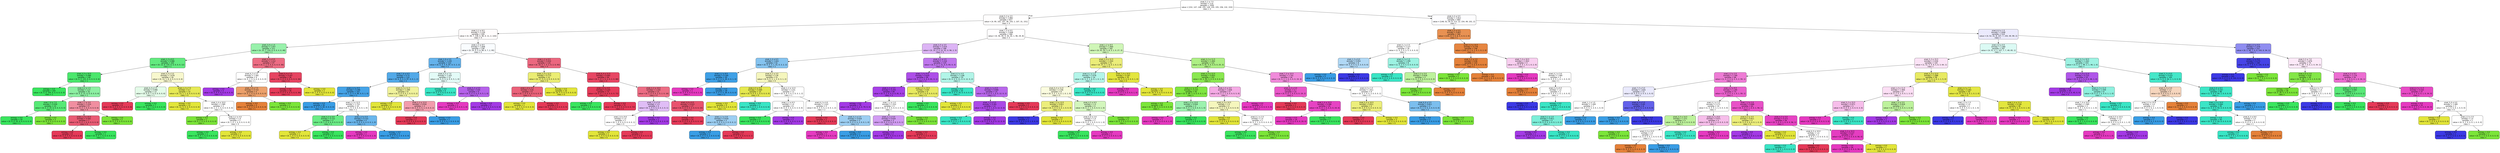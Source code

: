 digraph Tree {
node [shape=box, style="filled, rounded", color="black", fontname="helvetica"] ;
edge [fontname="helvetica"] ;
0 [label=<pixel_5_2 &le; 7.5<br/>entropy = 3.32<br/>samples = 1500<br/>value = [152, 147, 146, 155, 149, 155, 155, 156, 132, 153]<br/>class = 3>, fillcolor="#ffffff"] ;
1 [label=<pixel_5_3 &le; 3.5<br/>entropy = 2.882<br/>samples = 817<br/>value = [4, 95, 102, 147, 36, 143, 1, 107, 31, 151]<br/>class = 4>, fillcolor="#fffefe"] ;
0 -> 1 [labeldistance=2.5, labelangle=45, headlabel="True"] ;
2 [label=<pixel_3_2 &le; 8.5<br/>entropy = 2.239<br/>samples = 449<br/>value = [4, 39, 7, 138, 6, 99, 0, 11, 2, 143]<br/>class = 4>, fillcolor="#fffcfc"] ;
1 -> 2 ;
3 [label=<pixel_3_6 &le; 1.5<br/>entropy = 1.557<br/>samples = 211<br/>value = [4, 15, 7, 133, 0, 0, 0, 4, 0, 48]<br/>class = 1>, fillcolor="#98f1ab"] ;
2 -> 3 ;
4 [label=<pixel_2_3 &le; 8.5<br/>entropy = 0.986<br/>samples = 164<br/>value = [0, 13, 6, 133, 0, 0, 0, 0, 0, 12]<br/>class = 1>, fillcolor="#62ea7f"] ;
3 -> 4 ;
5 [label=<pixel_3_5 &le; 10.5<br/>entropy = 0.486<br/>samples = 136<br/>value = [0, 0, 5, 125, 0, 0, 0, 0, 0, 6]<br/>class = 1>, fillcolor="#4ae76c"] ;
4 -> 5 ;
6 [label=<entropy = 0.0<br/>samples = 104<br/>value = [0, 0, 0, 104, 0, 0, 0, 0, 0, 0]<br/>class = 1>, fillcolor="#39e55e"] ;
5 -> 6 ;
7 [label=<pixel_3_2 &le; 1.5<br/>entropy = 1.27<br/>samples = 32<br/>value = [0, 0, 5, 21, 0, 0, 0, 0, 0, 6]<br/>class = 1>, fillcolor="#8df0a2"] ;
5 -> 7 ;
8 [label=<pixel_7_6 &le; 7.5<br/>entropy = 0.559<br/>samples = 23<br/>value = [0, 0, 3, 20, 0, 0, 0, 0, 0, 0]<br/>class = 1>, fillcolor="#57e976"] ;
7 -> 8 ;
9 [label=<entropy = 0.0<br/>samples = 20<br/>value = [0, 0, 0, 20, 0, 0, 0, 0, 0, 0]<br/>class = 1>, fillcolor="#39e55e"] ;
8 -> 9 ;
10 [label=<entropy = 0.0<br/>samples = 3<br/>value = [0, 0, 3, 0, 0, 0, 0, 0, 0, 0]<br/>class =  >, fillcolor="#7be539"] ;
8 -> 10 ;
11 [label=<pixel_7_7 &le; 3.0<br/>entropy = 1.224<br/>samples = 9<br/>value = [0, 0, 2, 1, 0, 0, 0, 0, 0, 6]<br/>class = 4>, fillcolor="#f08ea0"] ;
7 -> 11 ;
12 [label=<pixel_1_3 &le; 15.0<br/>entropy = 0.592<br/>samples = 7<br/>value = [0, 0, 0, 1, 0, 0, 0, 0, 0, 6]<br/>class = 4>, fillcolor="#e95a74"] ;
11 -> 12 ;
13 [label=<entropy = 0.0<br/>samples = 6<br/>value = [0, 0, 0, 0, 0, 0, 0, 0, 0, 6]<br/>class = 4>, fillcolor="#e53958"] ;
12 -> 13 ;
14 [label=<entropy = 0.0<br/>samples = 1<br/>value = [0, 0, 0, 1, 0, 0, 0, 0, 0, 0]<br/>class = 1>, fillcolor="#39e55e"] ;
12 -> 14 ;
15 [label=<entropy = 0.0<br/>samples = 2<br/>value = [0, 0, 2, 0, 0, 0, 0, 0, 0, 0]<br/>class =  >, fillcolor="#7be539"] ;
11 -> 15 ;
16 [label=<pixel_5_4 &le; 3.5<br/>entropy = 1.678<br/>samples = 28<br/>value = [0, 13, 1, 8, 0, 0, 0, 0, 0, 6]<br/>class = 0>, fillcolor="#f8f8ce"] ;
4 -> 16 ;
17 [label=<pixel_4_4 &le; 2.5<br/>entropy = 0.996<br/>samples = 13<br/>value = [0, 0, 0, 7, 0, 0, 0, 0, 0, 6]<br/>class = 1>, fillcolor="#e3fbe8"] ;
16 -> 17 ;
18 [label=<entropy = 0.0<br/>samples = 6<br/>value = [0, 0, 0, 0, 0, 0, 0, 0, 0, 6]<br/>class = 4>, fillcolor="#e53958"] ;
17 -> 18 ;
19 [label=<entropy = 0.0<br/>samples = 7<br/>value = [0, 0, 0, 7, 0, 0, 0, 0, 0, 0]<br/>class = 1>, fillcolor="#39e55e"] ;
17 -> 19 ;
20 [label=<pixel_1_2 &le; 7.5<br/>entropy = 0.7<br/>samples = 15<br/>value = [0, 13, 1, 1, 0, 0, 0, 0, 0, 0]<br/>class = 0>, fillcolor="#e6e955"] ;
16 -> 20 ;
21 [label=<entropy = 0.0<br/>samples = 12<br/>value = [0, 12, 0, 0, 0, 0, 0, 0, 0, 0]<br/>class = 0>, fillcolor="#e2e539"] ;
20 -> 21 ;
22 [label=<pixel_3_4 &le; 10.0<br/>entropy = 1.585<br/>samples = 3<br/>value = [0, 1, 1, 1, 0, 0, 0, 0, 0, 0]<br/>class = 0>, fillcolor="#ffffff"] ;
20 -> 22 ;
23 [label=<entropy = 0.0<br/>samples = 1<br/>value = [0, 0, 1, 0, 0, 0, 0, 0, 0, 0]<br/>class =  >, fillcolor="#7be539"] ;
22 -> 23 ;
24 [label=<pixel_3_2 &le; 4.0<br/>entropy = 1.0<br/>samples = 2<br/>value = [0, 1, 0, 1, 0, 0, 0, 0, 0, 0]<br/>class = 0>, fillcolor="#ffffff"] ;
22 -> 24 ;
25 [label=<entropy = 0.0<br/>samples = 1<br/>value = [0, 0, 0, 1, 0, 0, 0, 0, 0, 0]<br/>class = 1>, fillcolor="#39e55e"] ;
24 -> 25 ;
26 [label=<entropy = 0.0<br/>samples = 1<br/>value = [0, 1, 0, 0, 0, 0, 0, 0, 0, 0]<br/>class = 0>, fillcolor="#e2e539"] ;
24 -> 26 ;
27 [label=<pixel_2_4 &le; 0.5<br/>entropy = 1.212<br/>samples = 47<br/>value = [4, 2, 1, 0, 0, 0, 0, 4, 0, 36]<br/>class = 4>, fillcolor="#ec6c83"] ;
3 -> 27 ;
28 [label=<pixel_6_2 &le; 2.5<br/>entropy = 1.392<br/>samples = 9<br/>value = [4, 0, 1, 0, 0, 0, 0, 4, 0, 0]<br/>class = [>, fillcolor="#ffffff"] ;
27 -> 28 ;
29 [label=<entropy = 0.0<br/>samples = 4<br/>value = [0, 0, 0, 0, 0, 0, 0, 4, 0, 0]<br/>class = 3>, fillcolor="#a339e5"] ;
28 -> 29 ;
30 [label=<pixel_7_6 &le; 7.5<br/>entropy = 0.722<br/>samples = 5<br/>value = [4, 0, 1, 0, 0, 0, 0, 0, 0, 0]<br/>class = [>, fillcolor="#eca06a"] ;
28 -> 30 ;
31 [label=<entropy = 0.0<br/>samples = 4<br/>value = [4, 0, 0, 0, 0, 0, 0, 0, 0, 0]<br/>class = [>, fillcolor="#e58139"] ;
30 -> 31 ;
32 [label=<entropy = 0.0<br/>samples = 1<br/>value = [0, 0, 1, 0, 0, 0, 0, 0, 0, 0]<br/>class =  >, fillcolor="#7be539"] ;
30 -> 32 ;
33 [label=<pixel_5_4 &le; 7.5<br/>entropy = 0.297<br/>samples = 38<br/>value = [0, 2, 0, 0, 0, 0, 0, 0, 0, 36]<br/>class = 4>, fillcolor="#e64461"] ;
27 -> 33 ;
34 [label=<entropy = 0.0<br/>samples = 36<br/>value = [0, 0, 0, 0, 0, 0, 0, 0, 0, 36]<br/>class = 4>, fillcolor="#e53958"] ;
33 -> 34 ;
35 [label=<entropy = 0.0<br/>samples = 2<br/>value = [0, 2, 0, 0, 0, 0, 0, 0, 0, 0]<br/>class = 0>, fillcolor="#e2e539"] ;
33 -> 35 ;
36 [label=<pixel_2_5 &le; 8.5<br/>entropy = 1.848<br/>samples = 238<br/>value = [0, 24, 0, 5, 6, 99, 0, 7, 2, 95]<br/>class = 2>, fillcolor="#f9fcfe"] ;
2 -> 36 ;
37 [label=<pixel_2_6 &le; 3.5<br/>entropy = 1.235<br/>samples = 122<br/>value = [0, 6, 0, 4, 6, 97, 0, 5, 2, 2]<br/>class = 2>, fillcolor="#64b2eb"] ;
36 -> 37 ;
38 [label=<pixel_7_6 &le; 6.5<br/>entropy = 0.73<br/>samples = 110<br/>value = [0, 6, 0, 4, 0, 97, 0, 0, 1, 2]<br/>class = 2>, fillcolor="#52a9e8"] ;
37 -> 38 ;
39 [label=<pixel_2_4 &le; 9.5<br/>entropy = 0.396<br/>samples = 102<br/>value = [0, 1, 0, 4, 0, 96, 0, 0, 1, 0]<br/>class = 2>, fillcolor="#45a3e7"] ;
38 -> 39 ;
40 [label=<entropy = 0.0<br/>samples = 92<br/>value = [0, 0, 0, 0, 0, 92, 0, 0, 0, 0]<br/>class = 2>, fillcolor="#399de5"] ;
39 -> 40 ;
41 [label=<pixel_2_2 &le; 12.5<br/>entropy = 1.722<br/>samples = 10<br/>value = [0, 1, 0, 4, 0, 4, 0, 0, 1, 0]<br/>class = 1>, fillcolor="#ffffff"] ;
39 -> 41 ;
42 [label=<pixel_4_3 &le; 4.0<br/>entropy = 0.722<br/>samples = 5<br/>value = [0, 1, 0, 4, 0, 0, 0, 0, 0, 0]<br/>class = 1>, fillcolor="#6aec86"] ;
41 -> 42 ;
43 [label=<entropy = 0.0<br/>samples = 1<br/>value = [0, 1, 0, 0, 0, 0, 0, 0, 0, 0]<br/>class = 0>, fillcolor="#e2e539"] ;
42 -> 43 ;
44 [label=<entropy = 0.0<br/>samples = 4<br/>value = [0, 0, 0, 4, 0, 0, 0, 0, 0, 0]<br/>class = 1>, fillcolor="#39e55e"] ;
42 -> 44 ;
45 [label=<pixel_1_4 &le; 5.5<br/>entropy = 0.722<br/>samples = 5<br/>value = [0, 0, 0, 0, 0, 4, 0, 0, 1, 0]<br/>class = 2>, fillcolor="#6ab6ec"] ;
41 -> 45 ;
46 [label=<entropy = 0.0<br/>samples = 1<br/>value = [0, 0, 0, 0, 0, 0, 0, 0, 1, 0]<br/>class =  >, fillcolor="#e539c0"] ;
45 -> 46 ;
47 [label=<entropy = 0.0<br/>samples = 4<br/>value = [0, 0, 0, 0, 0, 4, 0, 0, 0, 0]<br/>class = 2>, fillcolor="#399de5"] ;
45 -> 47 ;
48 [label=<pixel_0_2 &le; 11.5<br/>entropy = 1.299<br/>samples = 8<br/>value = [0, 5, 0, 0, 0, 1, 0, 0, 0, 2]<br/>class = 0>, fillcolor="#f0f29c"] ;
38 -> 48 ;
49 [label=<entropy = 0.0<br/>samples = 5<br/>value = [0, 5, 0, 0, 0, 0, 0, 0, 0, 0]<br/>class = 0>, fillcolor="#e2e539"] ;
48 -> 49 ;
50 [label=<pixel_2_3 &le; 12.0<br/>entropy = 0.918<br/>samples = 3<br/>value = [0, 0, 0, 0, 0, 1, 0, 0, 0, 2]<br/>class = 4>, fillcolor="#f29cac"] ;
48 -> 50 ;
51 [label=<entropy = 0.0<br/>samples = 2<br/>value = [0, 0, 0, 0, 0, 0, 0, 0, 0, 2]<br/>class = 4>, fillcolor="#e53958"] ;
50 -> 51 ;
52 [label=<entropy = 0.0<br/>samples = 1<br/>value = [0, 0, 0, 0, 0, 1, 0, 0, 0, 0]<br/>class = 2>, fillcolor="#399de5"] ;
50 -> 52 ;
53 [label=<pixel_0_5 &le; 7.0<br/>entropy = 1.325<br/>samples = 12<br/>value = [0, 0, 0, 0, 6, 0, 0, 5, 1, 0]<br/>class =  >, fillcolor="#e3fbf7"] ;
37 -> 53 ;
54 [label=<entropy = 0.0<br/>samples = 6<br/>value = [0, 0, 0, 0, 6, 0, 0, 0, 0, 0]<br/>class =  >, fillcolor="#39e5c5"] ;
53 -> 54 ;
55 [label=<pixel_5_3 &le; 0.5<br/>entropy = 0.65<br/>samples = 6<br/>value = [0, 0, 0, 0, 0, 0, 0, 5, 1, 0]<br/>class = 3>, fillcolor="#b561ea"] ;
53 -> 55 ;
56 [label=<entropy = 0.0<br/>samples = 1<br/>value = [0, 0, 0, 0, 0, 0, 0, 0, 1, 0]<br/>class =  >, fillcolor="#e539c0"] ;
55 -> 56 ;
57 [label=<entropy = 0.0<br/>samples = 5<br/>value = [0, 0, 0, 0, 0, 0, 0, 5, 0, 0]<br/>class = 3>, fillcolor="#a339e5"] ;
55 -> 57 ;
58 [label=<pixel_1_2 &le; 0.5<br/>entropy = 0.934<br/>samples = 116<br/>value = [0, 18, 0, 1, 0, 2, 0, 2, 0, 93]<br/>class = 4>, fillcolor="#eb677f"] ;
36 -> 58 ;
59 [label=<pixel_2_4 &le; 12.5<br/>entropy = 0.773<br/>samples = 22<br/>value = [0, 17, 0, 0, 0, 0, 0, 0, 0, 5]<br/>class = 0>, fillcolor="#ebed73"] ;
58 -> 59 ;
60 [label=<pixel_1_6 &le; 4.5<br/>entropy = 0.65<br/>samples = 6<br/>value = [0, 1, 0, 0, 0, 0, 0, 0, 0, 5]<br/>class = 4>, fillcolor="#ea6179"] ;
59 -> 60 ;
61 [label=<entropy = 0.0<br/>samples = 1<br/>value = [0, 1, 0, 0, 0, 0, 0, 0, 0, 0]<br/>class = 0>, fillcolor="#e2e539"] ;
60 -> 61 ;
62 [label=<entropy = 0.0<br/>samples = 5<br/>value = [0, 0, 0, 0, 0, 0, 0, 0, 0, 5]<br/>class = 4>, fillcolor="#e53958"] ;
60 -> 62 ;
63 [label=<entropy = 0.0<br/>samples = 16<br/>value = [0, 16, 0, 0, 0, 0, 0, 0, 0, 0]<br/>class = 0>, fillcolor="#e2e539"] ;
59 -> 63 ;
64 [label=<pixel_6_4 &le; 11.5<br/>entropy = 0.465<br/>samples = 94<br/>value = [0, 1, 0, 1, 0, 2, 0, 2, 0, 88]<br/>class = 4>, fillcolor="#e74663"] ;
58 -> 64 ;
65 [label=<pixel_3_5 &le; 4.0<br/>entropy = 0.104<br/>samples = 73<br/>value = [0, 0, 0, 1, 0, 0, 0, 0, 0, 72]<br/>class = 4>, fillcolor="#e53c5a"] ;
64 -> 65 ;
66 [label=<entropy = 0.0<br/>samples = 1<br/>value = [0, 0, 0, 1, 0, 0, 0, 0, 0, 0]<br/>class = 1>, fillcolor="#39e55e"] ;
65 -> 66 ;
67 [label=<entropy = 0.0<br/>samples = 72<br/>value = [0, 0, 0, 0, 0, 0, 0, 0, 0, 72]<br/>class = 4>, fillcolor="#e53958"] ;
65 -> 67 ;
68 [label=<pixel_3_3 &le; 10.0<br/>entropy = 1.154<br/>samples = 21<br/>value = [0, 1, 0, 0, 0, 2, 0, 2, 0, 16]<br/>class = 4>, fillcolor="#ec6d84"] ;
64 -> 68 ;
69 [label=<pixel_7_3 &le; 5.0<br/>entropy = 1.5<br/>samples = 4<br/>value = [0, 1, 0, 0, 0, 0, 0, 2, 0, 1]<br/>class = 3>, fillcolor="#e0bdf6"] ;
68 -> 69 ;
70 [label=<pixel_2_6 &le; 9.0<br/>entropy = 1.0<br/>samples = 2<br/>value = [0, 1, 0, 0, 0, 0, 0, 0, 0, 1]<br/>class = 0>, fillcolor="#ffffff"] ;
69 -> 70 ;
71 [label=<entropy = 0.0<br/>samples = 1<br/>value = [0, 1, 0, 0, 0, 0, 0, 0, 0, 0]<br/>class = 0>, fillcolor="#e2e539"] ;
70 -> 71 ;
72 [label=<entropy = 0.0<br/>samples = 1<br/>value = [0, 0, 0, 0, 0, 0, 0, 0, 0, 1]<br/>class = 4>, fillcolor="#e53958"] ;
70 -> 72 ;
73 [label=<entropy = 0.0<br/>samples = 2<br/>value = [0, 0, 0, 0, 0, 0, 0, 2, 0, 0]<br/>class = 3>, fillcolor="#a339e5"] ;
69 -> 73 ;
74 [label=<pixel_4_6 &le; 6.5<br/>entropy = 0.523<br/>samples = 17<br/>value = [0, 0, 0, 0, 0, 2, 0, 0, 0, 15]<br/>class = 4>, fillcolor="#e8536e"] ;
68 -> 74 ;
75 [label=<entropy = 0.0<br/>samples = 14<br/>value = [0, 0, 0, 0, 0, 0, 0, 0, 0, 14]<br/>class = 4>, fillcolor="#e53958"] ;
74 -> 75 ;
76 [label=<pixel_1_1 &le; 3.0<br/>entropy = 0.918<br/>samples = 3<br/>value = [0, 0, 0, 0, 0, 2, 0, 0, 0, 1]<br/>class = 2>, fillcolor="#9ccef2"] ;
74 -> 76 ;
77 [label=<entropy = 0.0<br/>samples = 2<br/>value = [0, 0, 0, 0, 0, 2, 0, 0, 0, 0]<br/>class = 2>, fillcolor="#399de5"] ;
76 -> 77 ;
78 [label=<entropy = 0.0<br/>samples = 1<br/>value = [0, 0, 0, 0, 0, 0, 0, 0, 0, 1]<br/>class = 4>, fillcolor="#e53958"] ;
76 -> 78 ;
79 [label=<pixel_7_5 &le; 0.5<br/>entropy = 2.648<br/>samples = 368<br/>value = [0, 56, 95, 9, 30, 44, 1, 96, 29, 8]<br/>class = 3>, fillcolor="#fffeff"] ;
1 -> 79 ;
80 [label=<pixel_3_5 &le; 3.5<br/>entropy = 2.019<br/>samples = 186<br/>value = [0, 14, 2, 4, 22, 41, 0, 96, 2, 5]<br/>class = 3>, fillcolor="#dcb4f5"] ;
79 -> 80 ;
81 [label=<pixel_2_4 &le; 6.5<br/>entropy = 1.641<br/>samples = 61<br/>value = [0, 9, 0, 3, 1, 41, 0, 3, 2, 2]<br/>class = 2>, fillcolor="#85c3ef"] ;
80 -> 81 ;
82 [label=<pixel_2_2 &le; 8.5<br/>entropy = 0.169<br/>samples = 40<br/>value = [0, 0, 0, 0, 0, 39, 0, 0, 1, 0]<br/>class = 2>, fillcolor="#3ea0e6"] ;
81 -> 82 ;
83 [label=<entropy = 0.0<br/>samples = 1<br/>value = [0, 0, 0, 0, 0, 0, 0, 0, 1, 0]<br/>class =  >, fillcolor="#e539c0"] ;
82 -> 83 ;
84 [label=<entropy = 0.0<br/>samples = 39<br/>value = [0, 0, 0, 0, 0, 39, 0, 0, 0, 0]<br/>class = 2>, fillcolor="#399de5"] ;
82 -> 84 ;
85 [label=<pixel_0_2 &le; 3.5<br/>entropy = 2.39<br/>samples = 21<br/>value = [0, 9, 0, 3, 1, 2, 0, 3, 1, 2]<br/>class = 0>, fillcolor="#f5f6bd"] ;
81 -> 85 ;
86 [label=<pixel_4_5 &le; 9.0<br/>entropy = 0.469<br/>samples = 10<br/>value = [0, 9, 0, 0, 1, 0, 0, 0, 0, 0]<br/>class = 0>, fillcolor="#e5e84f"] ;
85 -> 86 ;
87 [label=<entropy = 0.0<br/>samples = 9<br/>value = [0, 9, 0, 0, 0, 0, 0, 0, 0, 0]<br/>class = 0>, fillcolor="#e2e539"] ;
86 -> 87 ;
88 [label=<entropy = 0.0<br/>samples = 1<br/>value = [0, 0, 0, 0, 1, 0, 0, 0, 0, 0]<br/>class =  >, fillcolor="#39e5c5"] ;
86 -> 88 ;
89 [label=<pixel_2_2 &le; 12.0<br/>entropy = 2.231<br/>samples = 11<br/>value = [0, 0, 0, 3, 0, 2, 0, 3, 1, 2]<br/>class = 1>, fillcolor="#ffffff"] ;
85 -> 89 ;
90 [label=<pixel_2_2 &le; 6.5<br/>entropy = 1.0<br/>samples = 6<br/>value = [0, 0, 0, 3, 0, 0, 0, 3, 0, 0]<br/>class = 1>, fillcolor="#ffffff"] ;
89 -> 90 ;
91 [label=<entropy = 0.0<br/>samples = 3<br/>value = [0, 0, 0, 3, 0, 0, 0, 0, 0, 0]<br/>class = 1>, fillcolor="#39e55e"] ;
90 -> 91 ;
92 [label=<entropy = 0.0<br/>samples = 3<br/>value = [0, 0, 0, 0, 0, 0, 0, 3, 0, 0]<br/>class = 3>, fillcolor="#a339e5"] ;
90 -> 92 ;
93 [label=<pixel_6_2 &le; 4.0<br/>entropy = 1.522<br/>samples = 5<br/>value = [0, 0, 0, 0, 0, 2, 0, 0, 1, 2]<br/>class = 2>, fillcolor="#ffffff"] ;
89 -> 93 ;
94 [label=<entropy = 0.0<br/>samples = 2<br/>value = [0, 0, 0, 0, 0, 0, 0, 0, 0, 2]<br/>class = 4>, fillcolor="#e53958"] ;
93 -> 94 ;
95 [label=<pixel_3_1 &le; 2.5<br/>entropy = 0.918<br/>samples = 3<br/>value = [0, 0, 0, 0, 0, 2, 0, 0, 1, 0]<br/>class = 2>, fillcolor="#9ccef2"] ;
93 -> 95 ;
96 [label=<entropy = 0.0<br/>samples = 1<br/>value = [0, 0, 0, 0, 0, 0, 0, 0, 1, 0]<br/>class =  >, fillcolor="#e539c0"] ;
95 -> 96 ;
97 [label=<entropy = 0.0<br/>samples = 2<br/>value = [0, 0, 0, 0, 0, 2, 0, 0, 0, 0]<br/>class = 2>, fillcolor="#399de5"] ;
95 -> 97 ;
98 [label=<pixel_3_1 &le; 2.5<br/>entropy = 1.216<br/>samples = 125<br/>value = [0, 5, 2, 1, 21, 0, 0, 93, 0, 3]<br/>class = 3>, fillcolor="#bf76ed"] ;
80 -> 98 ;
99 [label=<pixel_7_4 &le; 9.5<br/>entropy = 0.635<br/>samples = 90<br/>value = [0, 5, 2, 1, 0, 0, 0, 81, 0, 1]<br/>class = 3>, fillcolor="#ad4ee8"] ;
98 -> 99 ;
100 [label=<pixel_1_1 &le; 5.5<br/>entropy = 0.255<br/>samples = 84<br/>value = [0, 0, 2, 0, 0, 0, 0, 81, 0, 1]<br/>class = 3>, fillcolor="#a640e6"] ;
99 -> 100 ;
101 [label=<entropy = 0.0<br/>samples = 79<br/>value = [0, 0, 0, 0, 0, 0, 0, 79, 0, 0]<br/>class = 3>, fillcolor="#a339e5"] ;
100 -> 101 ;
102 [label=<pixel_7_1 &le; 1.0<br/>entropy = 1.522<br/>samples = 5<br/>value = [0, 0, 2, 0, 0, 0, 0, 2, 0, 1]<br/>class =  >, fillcolor="#ffffff"] ;
100 -> 102 ;
103 [label=<pixel_2_1 &le; 4.0<br/>entropy = 0.918<br/>samples = 3<br/>value = [0, 0, 0, 0, 0, 0, 0, 2, 0, 1]<br/>class = 3>, fillcolor="#d19cf2"] ;
102 -> 103 ;
104 [label=<entropy = 0.0<br/>samples = 2<br/>value = [0, 0, 0, 0, 0, 0, 0, 2, 0, 0]<br/>class = 3>, fillcolor="#a339e5"] ;
103 -> 104 ;
105 [label=<entropy = 0.0<br/>samples = 1<br/>value = [0, 0, 0, 0, 0, 0, 0, 0, 0, 1]<br/>class = 4>, fillcolor="#e53958"] ;
103 -> 105 ;
106 [label=<entropy = 0.0<br/>samples = 2<br/>value = [0, 0, 2, 0, 0, 0, 0, 0, 0, 0]<br/>class =  >, fillcolor="#7be539"] ;
102 -> 106 ;
107 [label=<pixel_3_4 &le; 15.5<br/>entropy = 0.65<br/>samples = 6<br/>value = [0, 5, 0, 1, 0, 0, 0, 0, 0, 0]<br/>class = 0>, fillcolor="#e8ea61"] ;
99 -> 107 ;
108 [label=<entropy = 0.0<br/>samples = 1<br/>value = [0, 0, 0, 1, 0, 0, 0, 0, 0, 0]<br/>class = 1>, fillcolor="#39e55e"] ;
107 -> 108 ;
109 [label=<entropy = 0.0<br/>samples = 5<br/>value = [0, 5, 0, 0, 0, 0, 0, 0, 0, 0]<br/>class = 0>, fillcolor="#e2e539"] ;
107 -> 109 ;
110 [label=<pixel_0_5 &le; 4.5<br/>entropy = 1.208<br/>samples = 35<br/>value = [0, 0, 0, 0, 21, 0, 0, 12, 0, 2]<br/>class =  >, fillcolor="#b2f5e8"] ;
98 -> 110 ;
111 [label=<entropy = 0.0<br/>samples = 20<br/>value = [0, 0, 0, 0, 20, 0, 0, 0, 0, 0]<br/>class =  >, fillcolor="#39e5c5"] ;
110 -> 111 ;
112 [label=<pixel_2_1 &le; 6.5<br/>entropy = 0.906<br/>samples = 15<br/>value = [0, 0, 0, 0, 1, 0, 0, 12, 0, 2]<br/>class = 3>, fillcolor="#b867eb"] ;
110 -> 112 ;
113 [label=<pixel_7_2 &le; 0.5<br/>entropy = 0.391<br/>samples = 13<br/>value = [0, 0, 0, 0, 1, 0, 0, 12, 0, 0]<br/>class = 3>, fillcolor="#ab49e7"] ;
112 -> 113 ;
114 [label=<entropy = 0.0<br/>samples = 1<br/>value = [0, 0, 0, 0, 1, 0, 0, 0, 0, 0]<br/>class =  >, fillcolor="#39e5c5"] ;
113 -> 114 ;
115 [label=<entropy = 0.0<br/>samples = 12<br/>value = [0, 0, 0, 0, 0, 0, 0, 12, 0, 0]<br/>class = 3>, fillcolor="#a339e5"] ;
113 -> 115 ;
116 [label=<entropy = 0.0<br/>samples = 2<br/>value = [0, 0, 0, 0, 0, 0, 0, 0, 0, 2]<br/>class = 4>, fillcolor="#e53958"] ;
112 -> 116 ;
117 [label=<pixel_1_2 &le; 8.5<br/>entropy = 1.969<br/>samples = 182<br/>value = [0, 42, 93, 5, 8, 3, 1, 0, 27, 3]<br/>class =  >, fillcolor="#cff6b7"] ;
79 -> 117 ;
118 [label=<pixel_2_4 &le; 12.5<br/>entropy = 1.344<br/>samples = 51<br/>value = [0, 37, 2, 1, 8, 0, 1, 0, 2, 0]<br/>class = 0>, fillcolor="#ebed79"] ;
117 -> 118 ;
119 [label=<pixel_4_1 &le; 1.5<br/>entropy = 2.078<br/>samples = 16<br/>value = [0, 3, 2, 1, 8, 0, 1, 0, 1, 0]<br/>class =  >, fillcolor="#b3f5e9"] ;
118 -> 119 ;
120 [label=<pixel_0_4 &le; 11.0<br/>entropy = 2.156<br/>samples = 8<br/>value = [0, 3, 2, 1, 0, 0, 1, 0, 1, 0]<br/>class = 0>, fillcolor="#fafbde"] ;
119 -> 120 ;
121 [label=<pixel_7_5 &le; 13.5<br/>entropy = 0.811<br/>samples = 4<br/>value = [0, 3, 0, 0, 0, 0, 1, 0, 0, 0]<br/>class = 0>, fillcolor="#ecee7b"] ;
120 -> 121 ;
122 [label=<entropy = 0.0<br/>samples = 1<br/>value = [0, 0, 0, 0, 0, 0, 1, 0, 0, 0]<br/>class =  >, fillcolor="#3c39e5"] ;
121 -> 122 ;
123 [label=<entropy = 0.0<br/>samples = 3<br/>value = [0, 3, 0, 0, 0, 0, 0, 0, 0, 0]<br/>class = 0>, fillcolor="#e2e539"] ;
121 -> 123 ;
124 [label=<pixel_4_5 &le; 6.5<br/>entropy = 1.5<br/>samples = 4<br/>value = [0, 0, 2, 1, 0, 0, 0, 0, 1, 0]<br/>class =  >, fillcolor="#d3f6bd"] ;
120 -> 124 ;
125 [label=<pixel_6_6 &le; 2.0<br/>entropy = 1.0<br/>samples = 2<br/>value = [0, 0, 0, 1, 0, 0, 0, 0, 1, 0]<br/>class = 1>, fillcolor="#ffffff"] ;
124 -> 125 ;
126 [label=<entropy = 0.0<br/>samples = 1<br/>value = [0, 0, 0, 1, 0, 0, 0, 0, 0, 0]<br/>class = 1>, fillcolor="#39e55e"] ;
125 -> 126 ;
127 [label=<entropy = 0.0<br/>samples = 1<br/>value = [0, 0, 0, 0, 0, 0, 0, 0, 1, 0]<br/>class =  >, fillcolor="#e539c0"] ;
125 -> 127 ;
128 [label=<entropy = 0.0<br/>samples = 2<br/>value = [0, 0, 2, 0, 0, 0, 0, 0, 0, 0]<br/>class =  >, fillcolor="#7be539"] ;
124 -> 128 ;
129 [label=<entropy = 0.0<br/>samples = 8<br/>value = [0, 0, 0, 0, 8, 0, 0, 0, 0, 0]<br/>class =  >, fillcolor="#39e5c5"] ;
119 -> 129 ;
130 [label=<pixel_7_4 &le; 10.5<br/>entropy = 0.187<br/>samples = 35<br/>value = [0, 34, 0, 0, 0, 0, 0, 0, 1, 0]<br/>class = 0>, fillcolor="#e3e63f"] ;
118 -> 130 ;
131 [label=<entropy = 0.0<br/>samples = 1<br/>value = [0, 0, 0, 0, 0, 0, 0, 0, 1, 0]<br/>class =  >, fillcolor="#e539c0"] ;
130 -> 131 ;
132 [label=<entropy = 0.0<br/>samples = 34<br/>value = [0, 34, 0, 0, 0, 0, 0, 0, 0, 0]<br/>class = 0>, fillcolor="#e2e539"] ;
130 -> 132 ;
133 [label=<pixel_3_2 &le; 11.5<br/>entropy = 1.404<br/>samples = 131<br/>value = [0, 5, 91, 4, 0, 3, 0, 0, 25, 3]<br/>class =  >, fillcolor="#adef84"] ;
117 -> 133 ;
134 [label=<pixel_3_3 &le; 12.5<br/>entropy = 0.653<br/>samples = 101<br/>value = [0, 2, 90, 3, 0, 0, 0, 0, 6, 0]<br/>class =  >, fillcolor="#8ae850"] ;
133 -> 134 ;
135 [label=<pixel_4_2 &le; 3.5<br/>entropy = 0.237<br/>samples = 92<br/>value = [0, 0, 89, 2, 0, 0, 0, 0, 1, 0]<br/>class =  >, fillcolor="#7fe640"] ;
134 -> 135 ;
136 [label=<entropy = 0.0<br/>samples = 89<br/>value = [0, 0, 89, 0, 0, 0, 0, 0, 0, 0]<br/>class =  >, fillcolor="#7be539"] ;
135 -> 136 ;
137 [label=<pixel_1_4 &le; 13.0<br/>entropy = 0.918<br/>samples = 3<br/>value = [0, 0, 0, 2, 0, 0, 0, 0, 1, 0]<br/>class = 1>, fillcolor="#9cf2ae"] ;
135 -> 137 ;
138 [label=<entropy = 0.0<br/>samples = 1<br/>value = [0, 0, 0, 0, 0, 0, 0, 0, 1, 0]<br/>class =  >, fillcolor="#e539c0"] ;
137 -> 138 ;
139 [label=<entropy = 0.0<br/>samples = 2<br/>value = [0, 0, 0, 2, 0, 0, 0, 0, 0, 0]<br/>class = 1>, fillcolor="#39e55e"] ;
137 -> 139 ;
140 [label=<pixel_3_5 &le; 4.0<br/>entropy = 1.658<br/>samples = 9<br/>value = [0, 2, 1, 1, 0, 0, 0, 0, 5, 0]<br/>class =  >, fillcolor="#f4aae4"] ;
134 -> 140 ;
141 [label=<pixel_4_3 &le; 14.5<br/>entropy = 1.5<br/>samples = 4<br/>value = [0, 2, 1, 1, 0, 0, 0, 0, 0, 0]<br/>class = 0>, fillcolor="#f5f6bd"] ;
140 -> 141 ;
142 [label=<entropy = 0.0<br/>samples = 2<br/>value = [0, 2, 0, 0, 0, 0, 0, 0, 0, 0]<br/>class = 0>, fillcolor="#e2e539"] ;
141 -> 142 ;
143 [label=<pixel_0_1 &le; 2.5<br/>entropy = 1.0<br/>samples = 2<br/>value = [0, 0, 1, 1, 0, 0, 0, 0, 0, 0]<br/>class =  >, fillcolor="#ffffff"] ;
141 -> 143 ;
144 [label=<entropy = 0.0<br/>samples = 1<br/>value = [0, 0, 0, 1, 0, 0, 0, 0, 0, 0]<br/>class = 1>, fillcolor="#39e55e"] ;
143 -> 144 ;
145 [label=<entropy = 0.0<br/>samples = 1<br/>value = [0, 0, 1, 0, 0, 0, 0, 0, 0, 0]<br/>class =  >, fillcolor="#7be539"] ;
143 -> 145 ;
146 [label=<entropy = 0.0<br/>samples = 5<br/>value = [0, 0, 0, 0, 0, 0, 0, 0, 5, 0]<br/>class =  >, fillcolor="#e539c0"] ;
140 -> 146 ;
147 [label=<pixel_7_3 &le; 15.5<br/>entropy = 1.741<br/>samples = 30<br/>value = [0, 3, 1, 1, 0, 3, 0, 0, 19, 3]<br/>class =  >, fillcolor="#f08ada"] ;
133 -> 147 ;
148 [label=<pixel_4_4 &le; 4.0<br/>entropy = 0.7<br/>samples = 22<br/>value = [0, 0, 0, 1, 0, 0, 0, 0, 19, 2]<br/>class =  >, fillcolor="#e957c9"] ;
147 -> 148 ;
149 [label=<entropy = 0.0<br/>samples = 2<br/>value = [0, 0, 0, 0, 0, 0, 0, 0, 0, 2]<br/>class = 4>, fillcolor="#e53958"] ;
148 -> 149 ;
150 [label=<pixel_2_4 &le; 15.5<br/>entropy = 0.286<br/>samples = 20<br/>value = [0, 0, 0, 1, 0, 0, 0, 0, 19, 0]<br/>class =  >, fillcolor="#e643c3"] ;
148 -> 150 ;
151 [label=<entropy = 0.0<br/>samples = 19<br/>value = [0, 0, 0, 0, 0, 0, 0, 0, 19, 0]<br/>class =  >, fillcolor="#e539c0"] ;
150 -> 151 ;
152 [label=<entropy = 0.0<br/>samples = 1<br/>value = [0, 0, 0, 1, 0, 0, 0, 0, 0, 0]<br/>class = 1>, fillcolor="#39e55e"] ;
150 -> 152 ;
153 [label=<pixel_0_5 &le; 1.5<br/>entropy = 1.811<br/>samples = 8<br/>value = [0, 3, 1, 0, 0, 3, 0, 0, 0, 1]<br/>class = 0>, fillcolor="#ffffff"] ;
147 -> 153 ;
154 [label=<pixel_5_4 &le; 10.5<br/>entropy = 0.811<br/>samples = 4<br/>value = [0, 3, 0, 0, 0, 0, 0, 0, 0, 1]<br/>class = 0>, fillcolor="#ecee7b"] ;
153 -> 154 ;
155 [label=<entropy = 0.0<br/>samples = 1<br/>value = [0, 0, 0, 0, 0, 0, 0, 0, 0, 1]<br/>class = 4>, fillcolor="#e53958"] ;
154 -> 155 ;
156 [label=<entropy = 0.0<br/>samples = 3<br/>value = [0, 3, 0, 0, 0, 0, 0, 0, 0, 0]<br/>class = 0>, fillcolor="#e2e539"] ;
154 -> 156 ;
157 [label=<pixel_6_6 &le; 5.5<br/>entropy = 0.811<br/>samples = 4<br/>value = [0, 0, 1, 0, 0, 3, 0, 0, 0, 0]<br/>class = 2>, fillcolor="#7bbeee"] ;
153 -> 157 ;
158 [label=<entropy = 0.0<br/>samples = 3<br/>value = [0, 0, 0, 0, 0, 3, 0, 0, 0, 0]<br/>class = 2>, fillcolor="#399de5"] ;
157 -> 158 ;
159 [label=<entropy = 0.0<br/>samples = 1<br/>value = [0, 0, 1, 0, 0, 0, 0, 0, 0, 0]<br/>class =  >, fillcolor="#7be539"] ;
157 -> 159 ;
160 [label=<pixel_4_4 &le; 0.5<br/>entropy = 2.812<br/>samples = 683<br/>value = [148, 52, 44, 8, 113, 12, 154, 49, 101, 2]<br/>class =  >, fillcolor="#fdfdff"] ;
0 -> 160 [labeldistance=2.5, labelangle=-45, headlabel="False"] ;
161 [label=<pixel_2_5 &le; 0.5<br/>entropy = 0.807<br/>samples = 164<br/>value = [144, 0, 3, 0, 6, 5, 4, 0, 2, 0]<br/>class = [>, fillcolor="#e89152"] ;
160 -> 161 ;
162 [label=<pixel_5_1 &le; 2.5<br/>entropy = 2.127<br/>samples = 16<br/>value = [1, 0, 2, 0, 5, 5, 3, 0, 0, 0]<br/>class =  >, fillcolor="#ffffff"] ;
161 -> 162 ;
163 [label=<pixel_2_3 &le; 6.0<br/>entropy = 0.954<br/>samples = 8<br/>value = [0, 0, 0, 0, 0, 5, 3, 0, 0, 0]<br/>class = 2>, fillcolor="#b0d8f5"] ;
162 -> 163 ;
164 [label=<entropy = 0.0<br/>samples = 5<br/>value = [0, 0, 0, 0, 0, 5, 0, 0, 0, 0]<br/>class = 2>, fillcolor="#399de5"] ;
163 -> 164 ;
165 [label=<entropy = 0.0<br/>samples = 3<br/>value = [0, 0, 0, 0, 0, 0, 3, 0, 0, 0]<br/>class =  >, fillcolor="#3c39e5"] ;
163 -> 165 ;
166 [label=<pixel_0_2 &le; 1.0<br/>entropy = 1.299<br/>samples = 8<br/>value = [1, 0, 2, 0, 5, 0, 0, 0, 0, 0]<br/>class =  >, fillcolor="#9cf2e2"] ;
162 -> 166 ;
167 [label=<entropy = 0.0<br/>samples = 5<br/>value = [0, 0, 0, 0, 5, 0, 0, 0, 0, 0]<br/>class =  >, fillcolor="#39e5c5"] ;
166 -> 167 ;
168 [label=<pixel_5_5 &le; 5.0<br/>entropy = 0.918<br/>samples = 3<br/>value = [1, 0, 2, 0, 0, 0, 0, 0, 0, 0]<br/>class =  >, fillcolor="#bdf29c"] ;
166 -> 168 ;
169 [label=<entropy = 0.0<br/>samples = 2<br/>value = [0, 0, 2, 0, 0, 0, 0, 0, 0, 0]<br/>class =  >, fillcolor="#7be539"] ;
168 -> 169 ;
170 [label=<entropy = 0.0<br/>samples = 1<br/>value = [1, 0, 0, 0, 0, 0, 0, 0, 0, 0]<br/>class = [>, fillcolor="#e58139"] ;
168 -> 170 ;
171 [label=<pixel_3_3 &le; 14.5<br/>entropy = 0.278<br/>samples = 148<br/>value = [143, 0, 1, 0, 1, 0, 1, 0, 2, 0]<br/>class = [>, fillcolor="#e68540"] ;
161 -> 171 ;
172 [label=<pixel_3_2 &le; 2.0<br/>entropy = 0.06<br/>samples = 143<br/>value = [142, 0, 1, 0, 0, 0, 0, 0, 0, 0]<br/>class = [>, fillcolor="#e5823a"] ;
171 -> 172 ;
173 [label=<entropy = 0.0<br/>samples = 1<br/>value = [0, 0, 1, 0, 0, 0, 0, 0, 0, 0]<br/>class =  >, fillcolor="#7be539"] ;
172 -> 173 ;
174 [label=<entropy = 0.0<br/>samples = 142<br/>value = [142, 0, 0, 0, 0, 0, 0, 0, 0, 0]<br/>class = [>, fillcolor="#e58139"] ;
172 -> 174 ;
175 [label=<pixel_7_4 &le; 10.5<br/>entropy = 1.922<br/>samples = 5<br/>value = [1, 0, 0, 0, 1, 0, 1, 0, 2, 0]<br/>class =  >, fillcolor="#f8ceef"] ;
171 -> 175 ;
176 [label=<entropy = 0.0<br/>samples = 2<br/>value = [0, 0, 0, 0, 0, 0, 0, 0, 2, 0]<br/>class =  >, fillcolor="#e539c0"] ;
175 -> 176 ;
177 [label=<pixel_4_1 &le; 3.0<br/>entropy = 1.585<br/>samples = 3<br/>value = [1, 0, 0, 0, 1, 0, 1, 0, 0, 0]<br/>class = [>, fillcolor="#ffffff"] ;
175 -> 177 ;
178 [label=<entropy = 0.0<br/>samples = 1<br/>value = [1, 0, 0, 0, 0, 0, 0, 0, 0, 0]<br/>class = [>, fillcolor="#e58139"] ;
177 -> 178 ;
179 [label=<pixel_5_4 &le; 6.5<br/>entropy = 1.0<br/>samples = 2<br/>value = [0, 0, 0, 0, 1, 0, 1, 0, 0, 0]<br/>class =  >, fillcolor="#ffffff"] ;
177 -> 179 ;
180 [label=<entropy = 0.0<br/>samples = 1<br/>value = [0, 0, 0, 0, 0, 0, 1, 0, 0, 0]<br/>class =  >, fillcolor="#3c39e5"] ;
179 -> 180 ;
181 [label=<entropy = 0.0<br/>samples = 1<br/>value = [0, 0, 0, 0, 1, 0, 0, 0, 0, 0]<br/>class =  >, fillcolor="#39e5c5"] ;
179 -> 181 ;
182 [label=<pixel_6_6 &le; 1.5<br/>entropy = 2.648<br/>samples = 519<br/>value = [4, 52, 41, 8, 107, 7, 150, 49, 99, 2]<br/>class =  >, fillcolor="#ebeafc"] ;
160 -> 182 ;
183 [label=<pixel_4_6 &le; 0.5<br/>entropy = 2.369<br/>samples = 297<br/>value = [4, 51, 5, 1, 107, 7, 7, 49, 65, 1]<br/>class =  >, fillcolor="#dbfaf4"] ;
182 -> 183 ;
184 [label=<pixel_5_3 &le; 15.5<br/>entropy = 2.026<br/>samples = 144<br/>value = [1, 51, 5, 0, 8, 5, 6, 3, 64, 1]<br/>class =  >, fillcolor="#fbe3f6"] ;
183 -> 184 ;
185 [label=<pixel_2_5 &le; 3.5<br/>entropy = 1.769<br/>samples = 86<br/>value = [1, 4, 3, 0, 6, 5, 5, 2, 59, 1]<br/>class =  >, fillcolor="#ee7cd5"] ;
184 -> 185 ;
186 [label=<pixel_7_5 &le; 5.0<br/>entropy = 1.826<br/>samples = 13<br/>value = [0, 0, 0, 0, 3, 4, 5, 1, 0, 0]<br/>class =  >, fillcolor="#e9e9fc"] ;
185 -> 186 ;
187 [label=<pixel_1_1 &le; 1.0<br/>entropy = 1.449<br/>samples = 7<br/>value = [0, 0, 0, 0, 3, 3, 0, 1, 0, 0]<br/>class =  >, fillcolor="#ffffff"] ;
186 -> 187 ;
188 [label=<pixel_5_1 &le; 1.0<br/>entropy = 0.811<br/>samples = 4<br/>value = [0, 0, 0, 0, 3, 0, 0, 1, 0, 0]<br/>class =  >, fillcolor="#7beed8"] ;
187 -> 188 ;
189 [label=<entropy = 0.0<br/>samples = 1<br/>value = [0, 0, 0, 0, 0, 0, 0, 1, 0, 0]<br/>class = 3>, fillcolor="#a339e5"] ;
188 -> 189 ;
190 [label=<entropy = 0.0<br/>samples = 3<br/>value = [0, 0, 0, 0, 3, 0, 0, 0, 0, 0]<br/>class =  >, fillcolor="#39e5c5"] ;
188 -> 190 ;
191 [label=<entropy = 0.0<br/>samples = 3<br/>value = [0, 0, 0, 0, 0, 3, 0, 0, 0, 0]<br/>class = 2>, fillcolor="#399de5"] ;
187 -> 191 ;
192 [label=<pixel_6_4 &le; 5.5<br/>entropy = 0.65<br/>samples = 6<br/>value = [0, 0, 0, 0, 0, 1, 5, 0, 0, 0]<br/>class =  >, fillcolor="#6361ea"] ;
186 -> 192 ;
193 [label=<entropy = 0.0<br/>samples = 1<br/>value = [0, 0, 0, 0, 0, 1, 0, 0, 0, 0]<br/>class = 2>, fillcolor="#399de5"] ;
192 -> 193 ;
194 [label=<entropy = 0.0<br/>samples = 5<br/>value = [0, 0, 0, 0, 0, 0, 5, 0, 0, 0]<br/>class =  >, fillcolor="#3c39e5"] ;
192 -> 194 ;
195 [label=<pixel_3_3 &le; 9.5<br/>entropy = 1.195<br/>samples = 73<br/>value = [1, 4, 3, 0, 3, 1, 0, 1, 59, 1]<br/>class =  >, fillcolor="#ea61cd"] ;
185 -> 195 ;
196 [label=<pixel_4_1 &le; 1.0<br/>entropy = 2.171<br/>samples = 10<br/>value = [1, 0, 3, 0, 2, 1, 0, 0, 3, 0]<br/>class =  >, fillcolor="#ffffff"] ;
195 -> 196 ;
197 [label=<pixel_3_5 &le; 14.5<br/>entropy = 1.371<br/>samples = 5<br/>value = [1, 0, 3, 0, 0, 1, 0, 0, 0, 0]<br/>class =  >, fillcolor="#bdf29c"] ;
196 -> 197 ;
198 [label=<entropy = 0.0<br/>samples = 3<br/>value = [0, 0, 3, 0, 0, 0, 0, 0, 0, 0]<br/>class =  >, fillcolor="#7be539"] ;
197 -> 198 ;
199 [label=<pixel_5_5 &le; 13.5<br/>entropy = 1.0<br/>samples = 2<br/>value = [1, 0, 0, 0, 0, 1, 0, 0, 0, 0]<br/>class = [>, fillcolor="#ffffff"] ;
197 -> 199 ;
200 [label=<entropy = 0.0<br/>samples = 1<br/>value = [1, 0, 0, 0, 0, 0, 0, 0, 0, 0]<br/>class = [>, fillcolor="#e58139"] ;
199 -> 200 ;
201 [label=<entropy = 0.0<br/>samples = 1<br/>value = [0, 0, 0, 0, 0, 1, 0, 0, 0, 0]<br/>class = 2>, fillcolor="#399de5"] ;
199 -> 201 ;
202 [label=<pixel_6_2 &le; 8.0<br/>entropy = 0.971<br/>samples = 5<br/>value = [0, 0, 0, 0, 2, 0, 0, 0, 3, 0]<br/>class =  >, fillcolor="#f6bdea"] ;
196 -> 202 ;
203 [label=<entropy = 0.0<br/>samples = 2<br/>value = [0, 0, 0, 0, 2, 0, 0, 0, 0, 0]<br/>class =  >, fillcolor="#39e5c5"] ;
202 -> 203 ;
204 [label=<entropy = 0.0<br/>samples = 3<br/>value = [0, 0, 0, 0, 0, 0, 0, 0, 3, 0]<br/>class =  >, fillcolor="#e539c0"] ;
202 -> 204 ;
205 [label=<pixel_7_3 &le; 2.0<br/>entropy = 0.688<br/>samples = 63<br/>value = [0, 4, 0, 0, 1, 0, 0, 1, 56, 1]<br/>class =  >, fillcolor="#e850c7"] ;
195 -> 205 ;
206 [label=<pixel_6_5 &le; 4.5<br/>entropy = 0.811<br/>samples = 4<br/>value = [0, 3, 0, 0, 0, 0, 0, 1, 0, 0]<br/>class = 0>, fillcolor="#ecee7b"] ;
205 -> 206 ;
207 [label=<entropy = 0.0<br/>samples = 1<br/>value = [0, 0, 0, 0, 0, 0, 0, 1, 0, 0]<br/>class = 3>, fillcolor="#a339e5"] ;
206 -> 207 ;
208 [label=<entropy = 0.0<br/>samples = 3<br/>value = [0, 3, 0, 0, 0, 0, 0, 0, 0, 0]<br/>class = 0>, fillcolor="#e2e539"] ;
206 -> 208 ;
209 [label=<pixel_4_3 &le; 5.0<br/>entropy = 0.371<br/>samples = 59<br/>value = [0, 1, 0, 0, 1, 0, 0, 0, 56, 1]<br/>class =  >, fillcolor="#e643c3"] ;
205 -> 209 ;
210 [label=<pixel_6_5 &le; 10.0<br/>entropy = 1.0<br/>samples = 2<br/>value = [0, 0, 0, 0, 1, 0, 0, 0, 0, 1]<br/>class =  >, fillcolor="#ffffff"] ;
209 -> 210 ;
211 [label=<entropy = 0.0<br/>samples = 1<br/>value = [0, 0, 0, 0, 1, 0, 0, 0, 0, 0]<br/>class =  >, fillcolor="#39e5c5"] ;
210 -> 211 ;
212 [label=<entropy = 0.0<br/>samples = 1<br/>value = [0, 0, 0, 0, 0, 0, 0, 0, 0, 1]<br/>class = 4>, fillcolor="#e53958"] ;
210 -> 212 ;
213 [label=<pixel_3_2 &le; 15.5<br/>entropy = 0.127<br/>samples = 57<br/>value = [0, 1, 0, 0, 0, 0, 0, 0, 56, 0]<br/>class =  >, fillcolor="#e53dc1"] ;
209 -> 213 ;
214 [label=<entropy = 0.0<br/>samples = 56<br/>value = [0, 0, 0, 0, 0, 0, 0, 0, 56, 0]<br/>class =  >, fillcolor="#e539c0"] ;
213 -> 214 ;
215 [label=<entropy = 0.0<br/>samples = 1<br/>value = [0, 1, 0, 0, 0, 0, 0, 0, 0, 0]<br/>class = 0>, fillcolor="#e2e539"] ;
213 -> 215 ;
216 [label=<pixel_3_3 &le; 12.0<br/>entropy = 1.088<br/>samples = 58<br/>value = [0, 47, 2, 0, 2, 0, 1, 1, 5, 0]<br/>class = 0>, fillcolor="#e8ea62"] ;
184 -> 216 ;
217 [label=<pixel_1_4 &le; 11.0<br/>entropy = 1.906<br/>samples = 8<br/>value = [0, 0, 2, 0, 2, 0, 0, 1, 3, 0]<br/>class =  >, fillcolor="#fbdef4"] ;
216 -> 217 ;
218 [label=<pixel_5_2 &le; 15.5<br/>entropy = 0.971<br/>samples = 5<br/>value = [0, 0, 0, 0, 2, 0, 0, 0, 3, 0]<br/>class =  >, fillcolor="#f6bdea"] ;
217 -> 218 ;
219 [label=<entropy = 0.0<br/>samples = 3<br/>value = [0, 0, 0, 0, 0, 0, 0, 0, 3, 0]<br/>class =  >, fillcolor="#e539c0"] ;
218 -> 219 ;
220 [label=<entropy = 0.0<br/>samples = 2<br/>value = [0, 0, 0, 0, 2, 0, 0, 0, 0, 0]<br/>class =  >, fillcolor="#39e5c5"] ;
218 -> 220 ;
221 [label=<pixel_7_4 &le; 5.5<br/>entropy = 0.918<br/>samples = 3<br/>value = [0, 0, 2, 0, 0, 0, 0, 1, 0, 0]<br/>class =  >, fillcolor="#bdf29c"] ;
217 -> 221 ;
222 [label=<entropy = 0.0<br/>samples = 1<br/>value = [0, 0, 0, 0, 0, 0, 0, 1, 0, 0]<br/>class = 3>, fillcolor="#a339e5"] ;
221 -> 222 ;
223 [label=<entropy = 0.0<br/>samples = 2<br/>value = [0, 0, 2, 0, 0, 0, 0, 0, 0, 0]<br/>class =  >, fillcolor="#7be539"] ;
221 -> 223 ;
224 [label=<pixel_3_4 &le; 7.5<br/>entropy = 0.383<br/>samples = 50<br/>value = [0, 47, 0, 0, 0, 0, 1, 0, 2, 0]<br/>class = 0>, fillcolor="#e4e745"] ;
216 -> 224 ;
225 [label=<pixel_2_5 &le; 1.5<br/>entropy = 1.0<br/>samples = 2<br/>value = [0, 0, 0, 0, 0, 0, 1, 0, 1, 0]<br/>class =  >, fillcolor="#ffffff"] ;
224 -> 225 ;
226 [label=<entropy = 0.0<br/>samples = 1<br/>value = [0, 0, 0, 0, 0, 0, 1, 0, 0, 0]<br/>class =  >, fillcolor="#3c39e5"] ;
225 -> 226 ;
227 [label=<entropy = 0.0<br/>samples = 1<br/>value = [0, 0, 0, 0, 0, 0, 0, 0, 1, 0]<br/>class =  >, fillcolor="#e539c0"] ;
225 -> 227 ;
228 [label=<pixel_2_4 &le; 11.5<br/>entropy = 0.146<br/>samples = 48<br/>value = [0, 47, 0, 0, 0, 0, 0, 0, 1, 0]<br/>class = 0>, fillcolor="#e3e63d"] ;
224 -> 228 ;
229 [label=<entropy = 0.0<br/>samples = 1<br/>value = [0, 0, 0, 0, 0, 0, 0, 0, 1, 0]<br/>class =  >, fillcolor="#e539c0"] ;
228 -> 229 ;
230 [label=<entropy = 0.0<br/>samples = 47<br/>value = [0, 47, 0, 0, 0, 0, 0, 0, 0, 0]<br/>class = 0>, fillcolor="#e2e539"] ;
228 -> 230 ;
231 [label=<pixel_3_2 &le; 10.5<br/>entropy = 1.263<br/>samples = 153<br/>value = [3, 0, 0, 1, 99, 2, 1, 46, 1, 0]<br/>class =  >, fillcolor="#9df2e2"] ;
183 -> 231 ;
232 [label=<pixel_7_4 &le; 11.0<br/>entropy = 0.715<br/>samples = 53<br/>value = [0, 0, 0, 1, 5, 0, 0, 46, 1, 0]<br/>class = 3>, fillcolor="#b056e9"] ;
231 -> 232 ;
233 [label=<entropy = 0.0<br/>samples = 45<br/>value = [0, 0, 0, 0, 0, 0, 0, 45, 0, 0]<br/>class = 3>, fillcolor="#a339e5"] ;
232 -> 233 ;
234 [label=<pixel_5_3 &le; 11.0<br/>entropy = 1.549<br/>samples = 8<br/>value = [0, 0, 0, 1, 5, 0, 0, 1, 1, 0]<br/>class =  >, fillcolor="#8ef0de"] ;
232 -> 234 ;
235 [label=<pixel_7_4 &le; 14.5<br/>entropy = 1.585<br/>samples = 3<br/>value = [0, 0, 0, 1, 0, 0, 0, 1, 1, 0]<br/>class = 1>, fillcolor="#ffffff"] ;
234 -> 235 ;
236 [label=<entropy = 0.0<br/>samples = 1<br/>value = [0, 0, 0, 1, 0, 0, 0, 0, 0, 0]<br/>class = 1>, fillcolor="#39e55e"] ;
235 -> 236 ;
237 [label=<pixel_0_5 &le; 10.5<br/>entropy = 1.0<br/>samples = 2<br/>value = [0, 0, 0, 0, 0, 0, 0, 1, 1, 0]<br/>class = 3>, fillcolor="#ffffff"] ;
235 -> 237 ;
238 [label=<entropy = 0.0<br/>samples = 1<br/>value = [0, 0, 0, 0, 0, 0, 0, 0, 1, 0]<br/>class =  >, fillcolor="#e539c0"] ;
237 -> 238 ;
239 [label=<entropy = 0.0<br/>samples = 1<br/>value = [0, 0, 0, 0, 0, 0, 0, 1, 0, 0]<br/>class = 3>, fillcolor="#a339e5"] ;
237 -> 239 ;
240 [label=<entropy = 0.0<br/>samples = 5<br/>value = [0, 0, 0, 0, 5, 0, 0, 0, 0, 0]<br/>class =  >, fillcolor="#39e5c5"] ;
234 -> 240 ;
241 [label=<pixel_5_3 &le; 6.0<br/>entropy = 0.415<br/>samples = 100<br/>value = [3, 0, 0, 0, 94, 2, 1, 0, 0, 0]<br/>class =  >, fillcolor="#45e7c9"] ;
231 -> 241 ;
242 [label=<pixel_5_3 &le; 3.0<br/>entropy = 1.5<br/>samples = 4<br/>value = [2, 0, 0, 0, 0, 1, 1, 0, 0, 0]<br/>class = [>, fillcolor="#f6d5bd"] ;
241 -> 242 ;
243 [label=<pixel_5_5 &le; 15.0<br/>entropy = 1.0<br/>samples = 2<br/>value = [0, 0, 0, 0, 0, 1, 1, 0, 0, 0]<br/>class = 2>, fillcolor="#ffffff"] ;
242 -> 243 ;
244 [label=<entropy = 0.0<br/>samples = 1<br/>value = [0, 0, 0, 0, 0, 1, 0, 0, 0, 0]<br/>class = 2>, fillcolor="#399de5"] ;
243 -> 244 ;
245 [label=<entropy = 0.0<br/>samples = 1<br/>value = [0, 0, 0, 0, 0, 0, 1, 0, 0, 0]<br/>class =  >, fillcolor="#3c39e5"] ;
243 -> 245 ;
246 [label=<entropy = 0.0<br/>samples = 2<br/>value = [2, 0, 0, 0, 0, 0, 0, 0, 0, 0]<br/>class = [>, fillcolor="#e58139"] ;
242 -> 246 ;
247 [label=<pixel_0_6 &le; 8.5<br/>entropy = 0.167<br/>samples = 96<br/>value = [1, 0, 0, 0, 94, 1, 0, 0, 0, 0]<br/>class =  >, fillcolor="#3de6c6"] ;
241 -> 247 ;
248 [label=<pixel_1_5 &le; 14.0<br/>entropy = 0.084<br/>samples = 95<br/>value = [1, 0, 0, 0, 94, 0, 0, 0, 0, 0]<br/>class =  >, fillcolor="#3be5c6"] ;
247 -> 248 ;
249 [label=<entropy = 0.0<br/>samples = 93<br/>value = [0, 0, 0, 0, 93, 0, 0, 0, 0, 0]<br/>class =  >, fillcolor="#39e5c5"] ;
248 -> 249 ;
250 [label=<pixel_6_3 &le; 8.0<br/>entropy = 1.0<br/>samples = 2<br/>value = [1, 0, 0, 0, 1, 0, 0, 0, 0, 0]<br/>class = [>, fillcolor="#ffffff"] ;
248 -> 250 ;
251 [label=<entropy = 0.0<br/>samples = 1<br/>value = [0, 0, 0, 0, 1, 0, 0, 0, 0, 0]<br/>class =  >, fillcolor="#39e5c5"] ;
250 -> 251 ;
252 [label=<entropy = 0.0<br/>samples = 1<br/>value = [1, 0, 0, 0, 0, 0, 0, 0, 0, 0]<br/>class = [>, fillcolor="#e58139"] ;
250 -> 252 ;
253 [label=<entropy = 0.0<br/>samples = 1<br/>value = [0, 0, 0, 0, 0, 1, 0, 0, 0, 0]<br/>class = 2>, fillcolor="#399de5"] ;
247 -> 253 ;
254 [label=<pixel_2_5 &le; 0.5<br/>entropy = 1.476<br/>samples = 222<br/>value = [0, 1, 36, 7, 0, 0, 143, 0, 34, 1]<br/>class =  >, fillcolor="#8f8df0"] ;
182 -> 254 ;
255 [label=<pixel_7_2 &le; 9.0<br/>entropy = 0.275<br/>samples = 148<br/>value = [0, 0, 7, 0, 0, 0, 141, 0, 0, 0]<br/>class =  >, fillcolor="#4643e6"] ;
254 -> 255 ;
256 [label=<entropy = 0.0<br/>samples = 141<br/>value = [0, 0, 0, 0, 0, 0, 141, 0, 0, 0]<br/>class =  >, fillcolor="#3c39e5"] ;
255 -> 256 ;
257 [label=<entropy = 0.0<br/>samples = 7<br/>value = [0, 0, 7, 0, 0, 0, 0, 0, 0, 0]<br/>class =  >, fillcolor="#7be539"] ;
255 -> 257 ;
258 [label=<pixel_5_5 &le; 7.0<br/>entropy = 1.676<br/>samples = 74<br/>value = [0, 1, 29, 7, 0, 0, 2, 0, 34, 1]<br/>class =  >, fillcolor="#fce9f8"] ;
254 -> 258 ;
259 [label=<pixel_4_6 &le; 2.0<br/>entropy = 0.42<br/>samples = 30<br/>value = [0, 0, 28, 1, 0, 0, 1, 0, 0, 0]<br/>class =  >, fillcolor="#84e747"] ;
258 -> 259 ;
260 [label=<entropy = 0.0<br/>samples = 28<br/>value = [0, 0, 28, 0, 0, 0, 0, 0, 0, 0]<br/>class =  >, fillcolor="#7be539"] ;
259 -> 260 ;
261 [label=<pixel_6_4 &le; 7.5<br/>entropy = 1.0<br/>samples = 2<br/>value = [0, 0, 0, 1, 0, 0, 1, 0, 0, 0]<br/>class = 1>, fillcolor="#ffffff"] ;
259 -> 261 ;
262 [label=<entropy = 0.0<br/>samples = 1<br/>value = [0, 0, 0, 1, 0, 0, 0, 0, 0, 0]<br/>class = 1>, fillcolor="#39e55e"] ;
261 -> 262 ;
263 [label=<entropy = 0.0<br/>samples = 1<br/>value = [0, 0, 0, 0, 0, 0, 1, 0, 0, 0]<br/>class =  >, fillcolor="#3c39e5"] ;
261 -> 263 ;
264 [label=<pixel_4_3 &le; 8.5<br/>entropy = 1.176<br/>samples = 44<br/>value = [0, 1, 1, 6, 0, 0, 1, 0, 34, 1]<br/>class =  >, fillcolor="#ec6dd1"] ;
258 -> 264 ;
265 [label=<pixel_2_5 &le; 15.5<br/>entropy = 0.592<br/>samples = 7<br/>value = [0, 0, 0, 6, 0, 0, 0, 0, 0, 1]<br/>class = 1>, fillcolor="#5ae979"] ;
264 -> 265 ;
266 [label=<entropy = 0.0<br/>samples = 6<br/>value = [0, 0, 0, 6, 0, 0, 0, 0, 0, 0]<br/>class = 1>, fillcolor="#39e55e"] ;
265 -> 266 ;
267 [label=<entropy = 0.0<br/>samples = 1<br/>value = [0, 0, 0, 0, 0, 0, 0, 0, 0, 1]<br/>class = 4>, fillcolor="#e53958"] ;
265 -> 267 ;
268 [label=<pixel_6_4 &le; 11.0<br/>entropy = 0.534<br/>samples = 37<br/>value = [0, 1, 1, 0, 0, 0, 1, 0, 34, 0]<br/>class =  >, fillcolor="#e74ac5"] ;
264 -> 268 ;
269 [label=<entropy = 0.0<br/>samples = 34<br/>value = [0, 0, 0, 0, 0, 0, 0, 0, 34, 0]<br/>class =  >, fillcolor="#e539c0"] ;
268 -> 269 ;
270 [label=<pixel_5_6 &le; 4.0<br/>entropy = 1.585<br/>samples = 3<br/>value = [0, 1, 1, 0, 0, 0, 1, 0, 0, 0]<br/>class = 0>, fillcolor="#ffffff"] ;
268 -> 270 ;
271 [label=<entropy = 0.0<br/>samples = 1<br/>value = [0, 1, 0, 0, 0, 0, 0, 0, 0, 0]<br/>class = 0>, fillcolor="#e2e539"] ;
270 -> 271 ;
272 [label=<pixel_2_5 &le; 3.5<br/>entropy = 1.0<br/>samples = 2<br/>value = [0, 0, 1, 0, 0, 0, 1, 0, 0, 0]<br/>class =  >, fillcolor="#ffffff"] ;
270 -> 272 ;
273 [label=<entropy = 0.0<br/>samples = 1<br/>value = [0, 0, 0, 0, 0, 0, 1, 0, 0, 0]<br/>class =  >, fillcolor="#3c39e5"] ;
272 -> 273 ;
274 [label=<entropy = 0.0<br/>samples = 1<br/>value = [0, 0, 1, 0, 0, 0, 0, 0, 0, 0]<br/>class =  >, fillcolor="#7be539"] ;
272 -> 274 ;
}